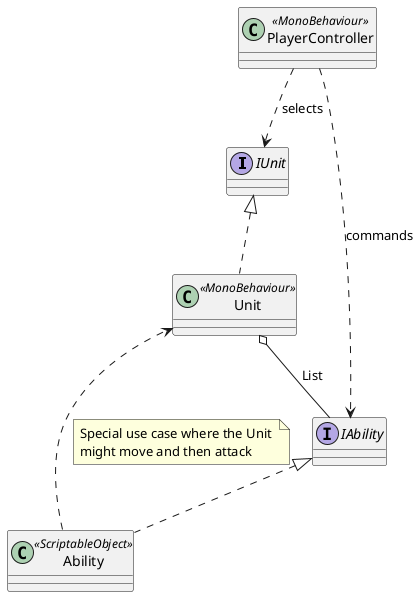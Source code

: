 @startuml

interface IUnit
interface IAbility



class Unit <<MonoBehaviour>>
class Ability <<ScriptableObject>>
class PlayerController <<MonoBehaviour>>

IUnit <|.. Unit
IAbility <|.. Ability

Unit o-- IAbility : List
Ability ..> Unit
note on link
The Ability is a "Visitor" from Unit, 
without the unit needing to accept it.
The Ability receives a reference of the unit
via his Command API from PlayerController
endnote
note on link
Special use case where the Unit 
might move and then attack
endnote

PlayerController ..> IAbility : commands
PlayerController ..> IUnit : selects


@enduml